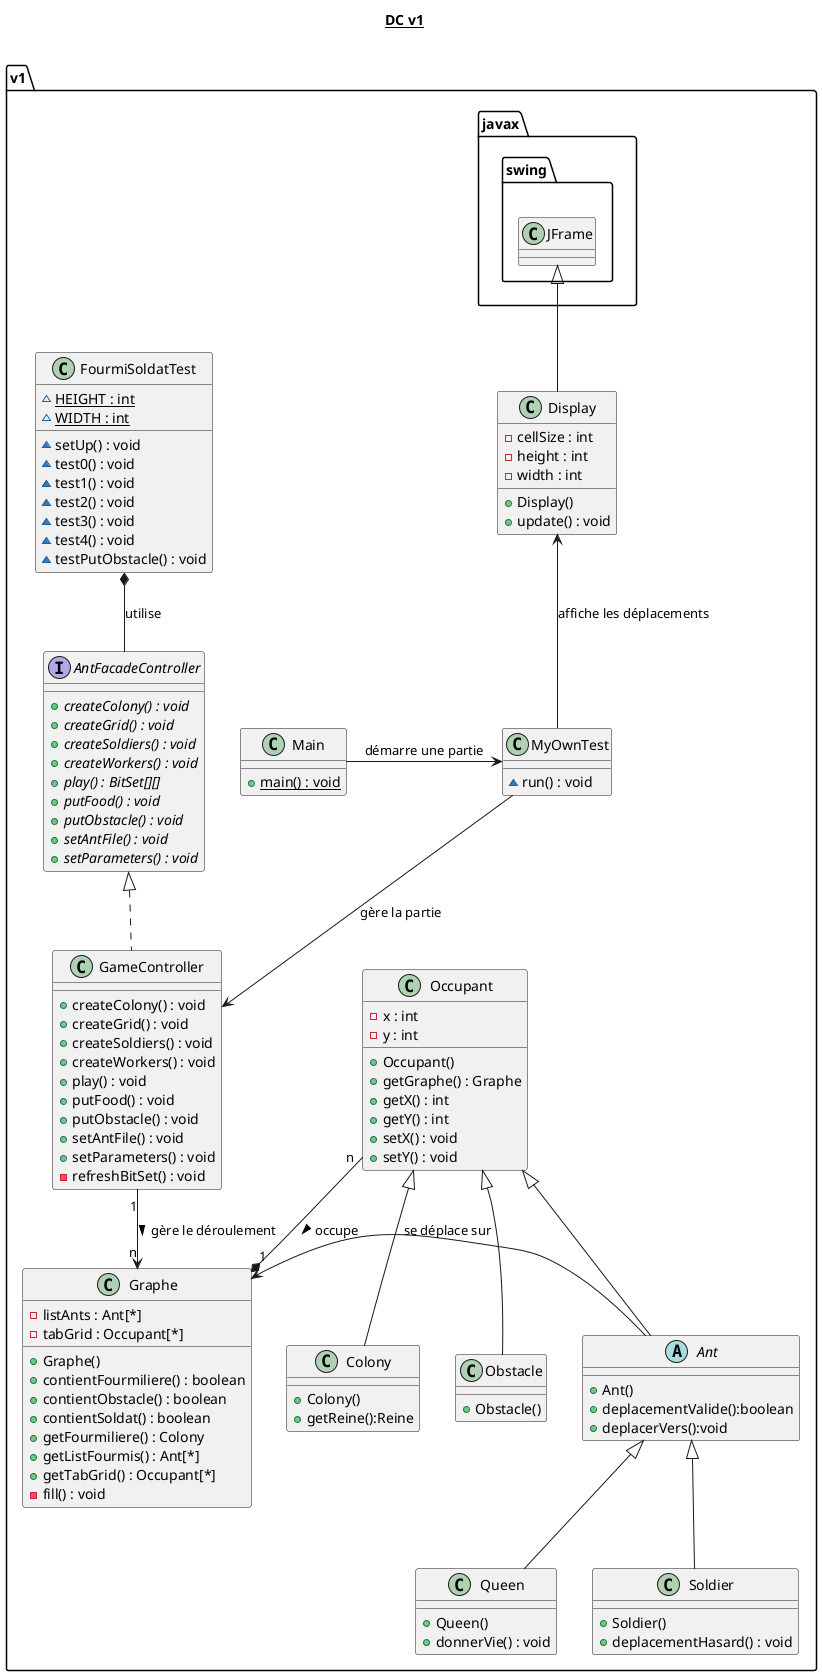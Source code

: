 @startuml

title __DC v1__\n

namespace v1 {

    abstract class Ant extends Occupant
    {
        + Ant()
        + deplacementValide():boolean
        + deplacerVers():void
    }

    interface AntFacadeController
    {
        {abstract} + createColony() : void
        {abstract} + createGrid() : void
        {abstract} + createSoldiers() : void
        {abstract} + createWorkers() : void
        {abstract} + play() : BitSet[][]
        {abstract} + putFood() : void
        {abstract} + putObstacle() : void
        {abstract} + setAntFile() : void
        {abstract} + setParameters() : void
    }

    class Colony extends Occupant
    {
        + Colony()
        + getReine():Reine
    }
  

    class Display extends javax.swing.JFrame
    {
        - cellSize : int
        - height : int
        - width : int
        + Display()
        + update() : void
    }

    class FourmiSoldatTest
    {
        {static} ~ HEIGHT : int
        {static} ~ WIDTH : int
        ~ setUp() : void
        ~ test0() : void
        ~ test1() : void
        ~ test2() : void
        ~ test3() : void
        ~ test4() : void
        ~ testPutObstacle() : void
    }

    class GameController implements AntFacadeController
    {
        + createColony() : void
        + createGrid() : void
        + createSoldiers() : void
        + createWorkers() : void
        + play() : void
        + putFood() : void
        + putObstacle() : void
        + setAntFile() : void
        + setParameters() : void
        - refreshBitSet() : void
    }

    class Graphe
    {
        - listAnts : Ant[*]
        - tabGrid : Occupant[*]
        + Graphe()
        + contientFourmiliere() : boolean
        + contientObstacle() : boolean
        + contientSoldat() : boolean
        + getFourmiliere() : Colony
        + getListFourmis() : Ant[*]
        + getTabGrid() : Occupant[*]
        - fill() : void
    }
  

    class Main
    {
        {static} + main() : void
    }

    class MyOwnTest
    {
        ~ run() : void
    }

    class Obstacle extends Occupant
    {
        + Obstacle()
    }

    class Occupant
    {
        - x : int
        - y : int
        + Occupant()
        + getGraphe() : Graphe
        + getX() : int
        + getY() : int
        + setX() : void
        + setY() : void
    }
  

    class Queen extends Ant
    {
        + Queen()
        + donnerVie() : void
    }
  

    class Soldier extends Ant
    {
        + Soldier()
        + deplacementHasard() : void
    }
  

    Main -> MyOwnTest : démarre une partie
    MyOwnTest -up-> Display : affiche les déplacements
    MyOwnTest --> GameController : gère la partie
    FourmiSoldatTest *-- AntFacadeController : utilise
    GameController "1" --> "n" Graphe : gère le déroulement >
    Occupant "n" -* "1" Graphe : occupe >
    Ant -> Graphe : se déplace sur
}
@enduml

